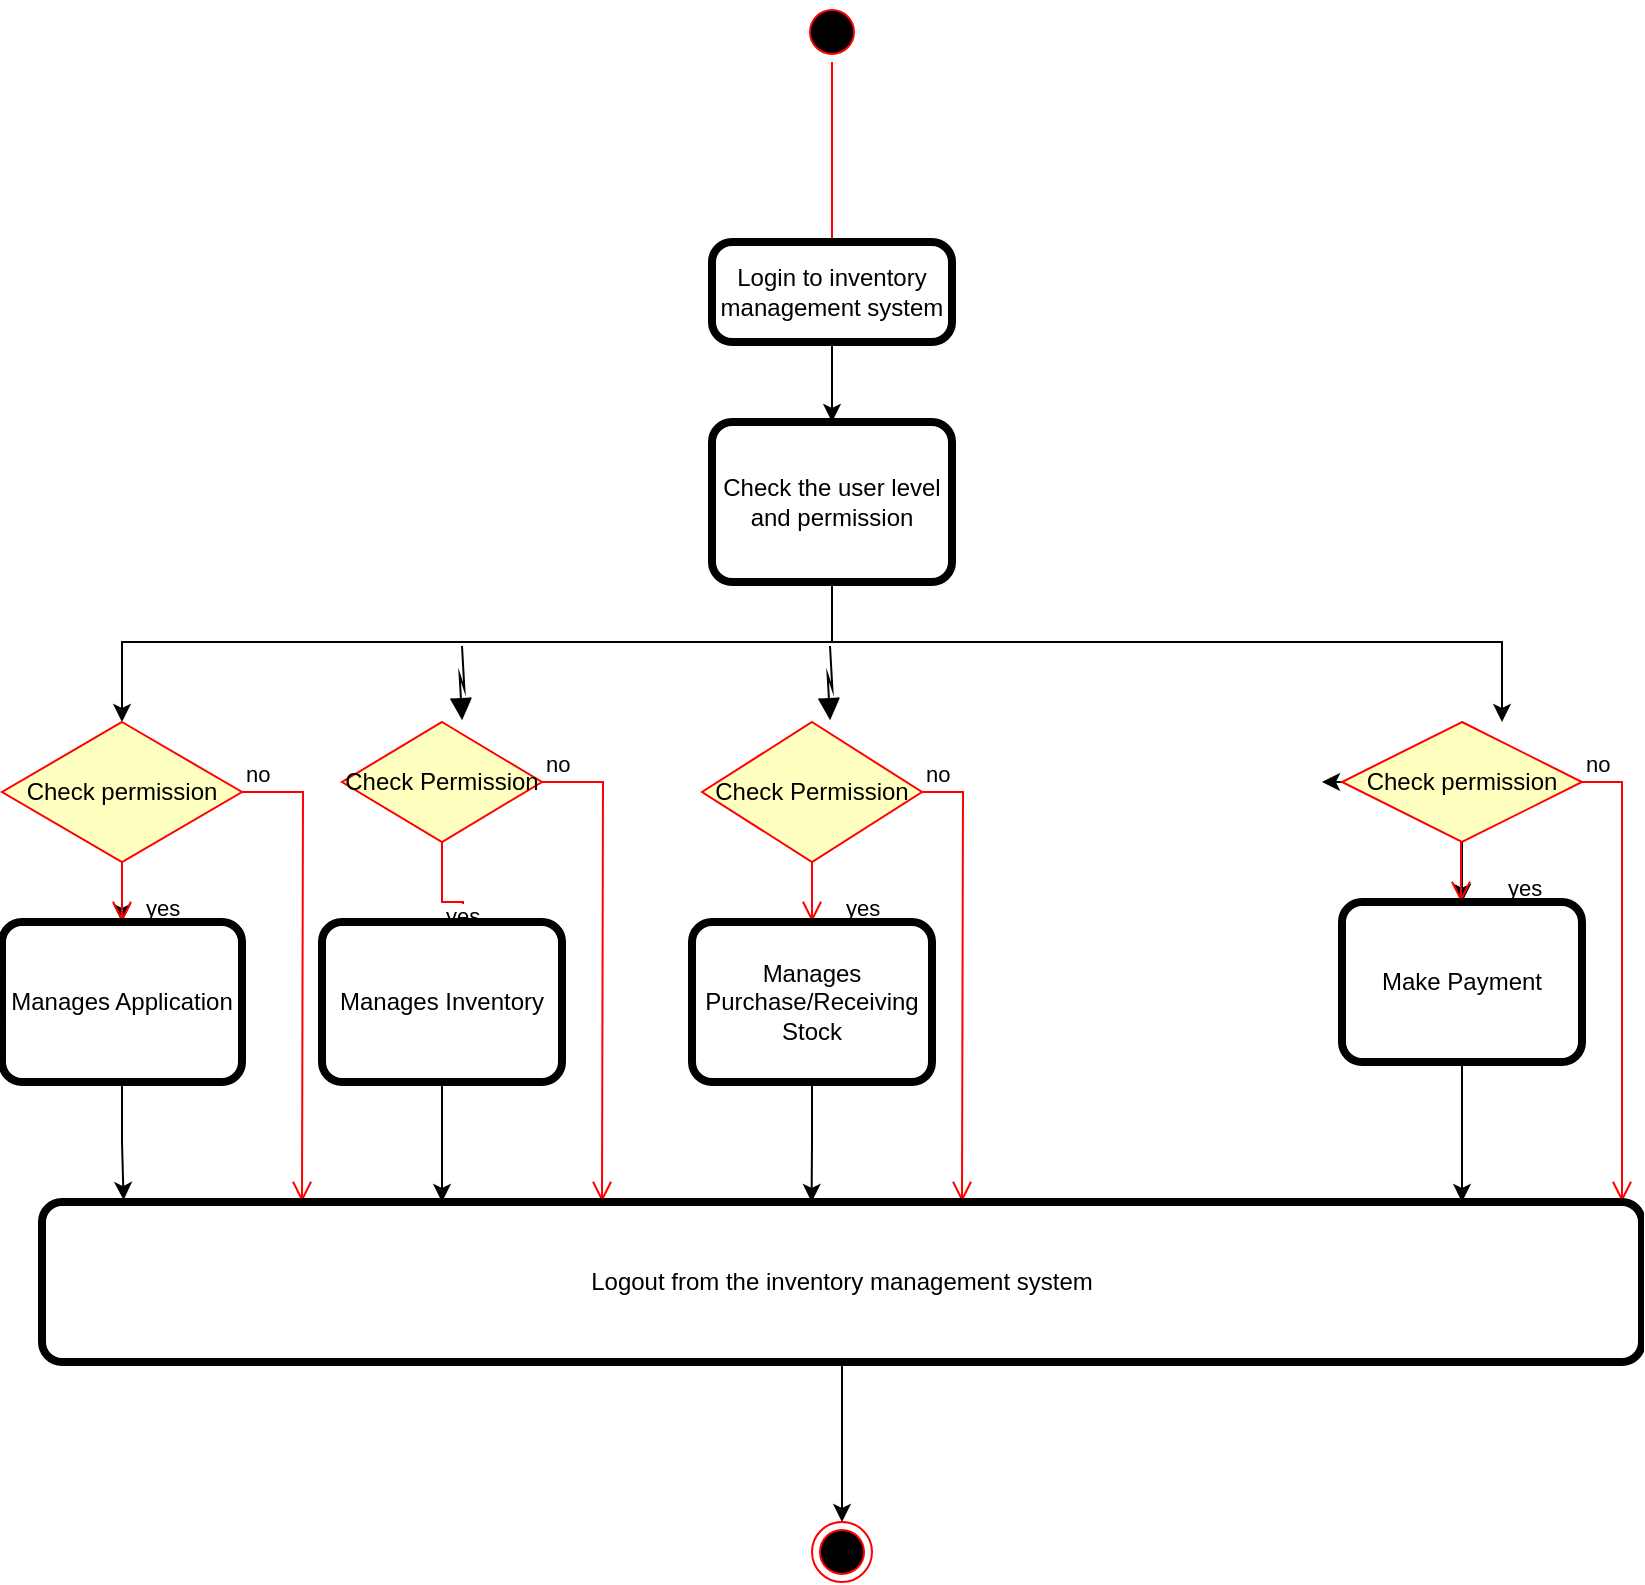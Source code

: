 <mxfile version="15.7.0" type="github">
  <diagram id="2OIqUkfFRX_1FqC52WyB" name="Page-1">
    <mxGraphModel dx="868" dy="450" grid="1" gridSize="10" guides="1" tooltips="1" connect="1" arrows="1" fold="1" page="1" pageScale="1" pageWidth="850" pageHeight="1100" math="0" shadow="0">
      <root>
        <mxCell id="0" />
        <mxCell id="1" parent="0" />
        <mxCell id="TUIIn2pRdFyR9W08cRNO-1" value="" style="ellipse;html=1;shape=startState;fillColor=#000000;strokeColor=#ff0000;" vertex="1" parent="1">
          <mxGeometry x="410" y="40" width="30" height="30" as="geometry" />
        </mxCell>
        <mxCell id="TUIIn2pRdFyR9W08cRNO-2" value="" style="edgeStyle=orthogonalEdgeStyle;html=1;verticalAlign=bottom;endArrow=open;endSize=8;strokeColor=#ff0000;rounded=0;" edge="1" source="TUIIn2pRdFyR9W08cRNO-1" parent="1">
          <mxGeometry relative="1" as="geometry">
            <mxPoint x="425" y="170" as="targetPoint" />
          </mxGeometry>
        </mxCell>
        <mxCell id="TUIIn2pRdFyR9W08cRNO-7" style="edgeStyle=orthogonalEdgeStyle;rounded=0;orthogonalLoop=1;jettySize=auto;html=1;entryX=0.5;entryY=0;entryDx=0;entryDy=0;entryPerimeter=0;" edge="1" parent="1" source="TUIIn2pRdFyR9W08cRNO-5" target="TUIIn2pRdFyR9W08cRNO-6">
          <mxGeometry relative="1" as="geometry" />
        </mxCell>
        <mxCell id="TUIIn2pRdFyR9W08cRNO-5" value="Login to inventory management system" style="points=[[0.25,0,0],[0.5,0,0],[0.75,0,0],[1,0.25,0],[1,0.5,0],[1,0.75,0],[0.75,1,0],[0.5,1,0],[0.25,1,0],[0,0.75,0],[0,0.5,0],[0,0.25,0]];shape=mxgraph.bpmn.task;whiteSpace=wrap;rectStyle=rounded;size=10;bpmnShapeType=call;" vertex="1" parent="1">
          <mxGeometry x="365" y="160" width="120" height="50" as="geometry" />
        </mxCell>
        <mxCell id="TUIIn2pRdFyR9W08cRNO-8" style="edgeStyle=orthogonalEdgeStyle;rounded=0;orthogonalLoop=1;jettySize=auto;html=1;" edge="1" parent="1" source="TUIIn2pRdFyR9W08cRNO-6">
          <mxGeometry relative="1" as="geometry">
            <mxPoint x="70" y="400" as="targetPoint" />
            <Array as="points">
              <mxPoint x="425" y="360" />
              <mxPoint x="70" y="360" />
            </Array>
          </mxGeometry>
        </mxCell>
        <mxCell id="TUIIn2pRdFyR9W08cRNO-9" style="edgeStyle=orthogonalEdgeStyle;rounded=0;orthogonalLoop=1;jettySize=auto;html=1;" edge="1" parent="1" source="TUIIn2pRdFyR9W08cRNO-6">
          <mxGeometry relative="1" as="geometry">
            <mxPoint x="760" y="400" as="targetPoint" />
            <Array as="points">
              <mxPoint x="425" y="360" />
              <mxPoint x="760" y="360" />
            </Array>
          </mxGeometry>
        </mxCell>
        <mxCell id="TUIIn2pRdFyR9W08cRNO-6" value="Check the user level and permission" style="points=[[0.25,0,0],[0.5,0,0],[0.75,0,0],[1,0.25,0],[1,0.5,0],[1,0.75,0],[0.75,1,0],[0.5,1,0],[0.25,1,0],[0,0.75,0],[0,0.5,0],[0,0.25,0]];shape=mxgraph.bpmn.task;whiteSpace=wrap;rectStyle=rounded;size=10;bpmnShapeType=call;" vertex="1" parent="1">
          <mxGeometry x="365" y="250" width="120" height="80" as="geometry" />
        </mxCell>
        <mxCell id="TUIIn2pRdFyR9W08cRNO-39" value="" style="edgeStyle=orthogonalEdgeStyle;rounded=0;orthogonalLoop=1;jettySize=auto;html=1;" edge="1" parent="1" source="TUIIn2pRdFyR9W08cRNO-10" target="TUIIn2pRdFyR9W08cRNO-23">
          <mxGeometry relative="1" as="geometry" />
        </mxCell>
        <mxCell id="TUIIn2pRdFyR9W08cRNO-10" value="Check permission" style="rhombus;whiteSpace=wrap;html=1;fillColor=#ffffc0;strokeColor=#ff0000;" vertex="1" parent="1">
          <mxGeometry x="10" y="400" width="120" height="70" as="geometry" />
        </mxCell>
        <mxCell id="TUIIn2pRdFyR9W08cRNO-11" value="no" style="edgeStyle=orthogonalEdgeStyle;html=1;align=left;verticalAlign=bottom;endArrow=open;endSize=8;strokeColor=#ff0000;rounded=0;" edge="1" source="TUIIn2pRdFyR9W08cRNO-10" parent="1">
          <mxGeometry x="-1" relative="1" as="geometry">
            <mxPoint x="160" y="640" as="targetPoint" />
          </mxGeometry>
        </mxCell>
        <mxCell id="TUIIn2pRdFyR9W08cRNO-12" value="yes" style="edgeStyle=orthogonalEdgeStyle;html=1;align=left;verticalAlign=top;endArrow=open;endSize=8;strokeColor=#ff0000;rounded=0;" edge="1" source="TUIIn2pRdFyR9W08cRNO-10" parent="1">
          <mxGeometry x="-0.333" y="10" relative="1" as="geometry">
            <mxPoint x="70" y="500" as="targetPoint" />
            <mxPoint as="offset" />
          </mxGeometry>
        </mxCell>
        <mxCell id="TUIIn2pRdFyR9W08cRNO-20" style="edgeStyle=orthogonalEdgeStyle;rounded=0;orthogonalLoop=1;jettySize=auto;html=1;exitX=0;exitY=0.5;exitDx=0;exitDy=0;" edge="1" parent="1" source="TUIIn2pRdFyR9W08cRNO-14">
          <mxGeometry relative="1" as="geometry">
            <mxPoint x="670" y="430" as="targetPoint" />
          </mxGeometry>
        </mxCell>
        <mxCell id="TUIIn2pRdFyR9W08cRNO-40" value="" style="edgeStyle=orthogonalEdgeStyle;rounded=0;orthogonalLoop=1;jettySize=auto;html=1;" edge="1" parent="1" source="TUIIn2pRdFyR9W08cRNO-14" target="TUIIn2pRdFyR9W08cRNO-22">
          <mxGeometry relative="1" as="geometry" />
        </mxCell>
        <mxCell id="TUIIn2pRdFyR9W08cRNO-41" value="" style="edgeStyle=orthogonalEdgeStyle;rounded=0;orthogonalLoop=1;jettySize=auto;html=1;" edge="1" parent="1" source="TUIIn2pRdFyR9W08cRNO-14" target="TUIIn2pRdFyR9W08cRNO-22">
          <mxGeometry relative="1" as="geometry" />
        </mxCell>
        <mxCell id="TUIIn2pRdFyR9W08cRNO-14" value="Check permission" style="rhombus;whiteSpace=wrap;html=1;fillColor=#ffffc0;strokeColor=#ff0000;" vertex="1" parent="1">
          <mxGeometry x="680" y="400" width="120" height="60" as="geometry" />
        </mxCell>
        <mxCell id="TUIIn2pRdFyR9W08cRNO-15" value="no" style="edgeStyle=orthogonalEdgeStyle;html=1;align=left;verticalAlign=bottom;endArrow=open;endSize=8;strokeColor=#ff0000;rounded=0;" edge="1" source="TUIIn2pRdFyR9W08cRNO-14" parent="1">
          <mxGeometry x="-1" relative="1" as="geometry">
            <mxPoint x="820" y="640" as="targetPoint" />
            <Array as="points">
              <mxPoint x="820" y="430" />
            </Array>
          </mxGeometry>
        </mxCell>
        <mxCell id="TUIIn2pRdFyR9W08cRNO-16" value="yes" style="edgeStyle=orthogonalEdgeStyle;html=1;align=left;verticalAlign=top;endArrow=open;endSize=8;strokeColor=#ff0000;rounded=0;" edge="1" parent="1">
          <mxGeometry x="-0.333" y="21" relative="1" as="geometry">
            <mxPoint x="739.5" y="490" as="targetPoint" />
            <mxPoint x="739.5" y="460" as="sourcePoint" />
            <mxPoint as="offset" />
          </mxGeometry>
        </mxCell>
        <mxCell id="TUIIn2pRdFyR9W08cRNO-66" value="" style="edgeStyle=orthogonalEdgeStyle;rounded=0;orthogonalLoop=1;jettySize=auto;html=1;" edge="1" parent="1" source="TUIIn2pRdFyR9W08cRNO-22" target="TUIIn2pRdFyR9W08cRNO-47">
          <mxGeometry relative="1" as="geometry">
            <Array as="points">
              <mxPoint x="740" y="620" />
              <mxPoint x="740" y="620" />
            </Array>
          </mxGeometry>
        </mxCell>
        <mxCell id="TUIIn2pRdFyR9W08cRNO-22" value="Make Payment" style="points=[[0.25,0,0],[0.5,0,0],[0.75,0,0],[1,0.25,0],[1,0.5,0],[1,0.75,0],[0.75,1,0],[0.5,1,0],[0.25,1,0],[0,0.75,0],[0,0.5,0],[0,0.25,0]];shape=mxgraph.bpmn.task;whiteSpace=wrap;rectStyle=rounded;size=10;bpmnShapeType=call;" vertex="1" parent="1">
          <mxGeometry x="680" y="490" width="120" height="80" as="geometry" />
        </mxCell>
        <mxCell id="TUIIn2pRdFyR9W08cRNO-62" style="edgeStyle=orthogonalEdgeStyle;rounded=0;orthogonalLoop=1;jettySize=auto;html=1;entryX=0.051;entryY=-0.012;entryDx=0;entryDy=0;entryPerimeter=0;" edge="1" parent="1" source="TUIIn2pRdFyR9W08cRNO-23" target="TUIIn2pRdFyR9W08cRNO-47">
          <mxGeometry relative="1" as="geometry" />
        </mxCell>
        <mxCell id="TUIIn2pRdFyR9W08cRNO-23" value="Manages Application" style="points=[[0.25,0,0],[0.5,0,0],[0.75,0,0],[1,0.25,0],[1,0.5,0],[1,0.75,0],[0.75,1,0],[0.5,1,0],[0.25,1,0],[0,0.75,0],[0,0.5,0],[0,0.25,0]];shape=mxgraph.bpmn.task;whiteSpace=wrap;rectStyle=rounded;size=10;bpmnShapeType=call;" vertex="1" parent="1">
          <mxGeometry x="10" y="500" width="120" height="80" as="geometry" />
        </mxCell>
        <mxCell id="TUIIn2pRdFyR9W08cRNO-24" value="Check Permission" style="rhombus;whiteSpace=wrap;html=1;fillColor=#ffffc0;strokeColor=#ff0000;" vertex="1" parent="1">
          <mxGeometry x="180" y="400" width="100" height="60" as="geometry" />
        </mxCell>
        <mxCell id="TUIIn2pRdFyR9W08cRNO-25" value="no" style="edgeStyle=orthogonalEdgeStyle;html=1;align=left;verticalAlign=bottom;endArrow=open;endSize=8;strokeColor=#ff0000;rounded=0;" edge="1" source="TUIIn2pRdFyR9W08cRNO-24" parent="1">
          <mxGeometry x="-1" relative="1" as="geometry">
            <mxPoint x="310" y="640" as="targetPoint" />
          </mxGeometry>
        </mxCell>
        <mxCell id="TUIIn2pRdFyR9W08cRNO-26" value="yes" style="edgeStyle=orthogonalEdgeStyle;html=1;align=left;verticalAlign=top;endArrow=open;endSize=8;strokeColor=#ff0000;rounded=0;" edge="1" source="TUIIn2pRdFyR9W08cRNO-24" parent="1">
          <mxGeometry x="-0.333" relative="1" as="geometry">
            <mxPoint x="240" y="520" as="targetPoint" />
            <mxPoint as="offset" />
          </mxGeometry>
        </mxCell>
        <mxCell id="TUIIn2pRdFyR9W08cRNO-28" value="" style="shape=mxgraph.lean_mapping.electronic_info_flow_edge;html=1;rounded=0;" edge="1" parent="1">
          <mxGeometry width="160" relative="1" as="geometry">
            <mxPoint x="424" y="360" as="sourcePoint" />
            <mxPoint x="424" y="400" as="targetPoint" />
          </mxGeometry>
        </mxCell>
        <mxCell id="TUIIn2pRdFyR9W08cRNO-29" value="" style="shape=mxgraph.lean_mapping.electronic_info_flow_edge;html=1;rounded=0;" edge="1" parent="1">
          <mxGeometry width="160" relative="1" as="geometry">
            <mxPoint x="240" y="360" as="sourcePoint" />
            <mxPoint x="240" y="400" as="targetPoint" />
          </mxGeometry>
        </mxCell>
        <mxCell id="TUIIn2pRdFyR9W08cRNO-63" style="edgeStyle=orthogonalEdgeStyle;rounded=0;orthogonalLoop=1;jettySize=auto;html=1;entryX=0.25;entryY=0;entryDx=0;entryDy=0;entryPerimeter=0;" edge="1" parent="1" source="TUIIn2pRdFyR9W08cRNO-35" target="TUIIn2pRdFyR9W08cRNO-47">
          <mxGeometry relative="1" as="geometry" />
        </mxCell>
        <mxCell id="TUIIn2pRdFyR9W08cRNO-35" value="Manages Inventory" style="points=[[0.25,0,0],[0.5,0,0],[0.75,0,0],[1,0.25,0],[1,0.5,0],[1,0.75,0],[0.75,1,0],[0.5,1,0],[0.25,1,0],[0,0.75,0],[0,0.5,0],[0,0.25,0]];shape=mxgraph.bpmn.task;whiteSpace=wrap;rectStyle=rounded;size=10;bpmnShapeType=call;" vertex="1" parent="1">
          <mxGeometry x="170" y="500" width="120" height="80" as="geometry" />
        </mxCell>
        <mxCell id="TUIIn2pRdFyR9W08cRNO-43" value="Check Permission" style="rhombus;whiteSpace=wrap;html=1;fillColor=#ffffc0;strokeColor=#ff0000;" vertex="1" parent="1">
          <mxGeometry x="360" y="400" width="110" height="70" as="geometry" />
        </mxCell>
        <mxCell id="TUIIn2pRdFyR9W08cRNO-44" value="no" style="edgeStyle=orthogonalEdgeStyle;html=1;align=left;verticalAlign=bottom;endArrow=open;endSize=8;strokeColor=#ff0000;rounded=0;" edge="1" source="TUIIn2pRdFyR9W08cRNO-43" parent="1">
          <mxGeometry x="-1" relative="1" as="geometry">
            <mxPoint x="490" y="640" as="targetPoint" />
          </mxGeometry>
        </mxCell>
        <mxCell id="TUIIn2pRdFyR9W08cRNO-45" value="yes" style="edgeStyle=orthogonalEdgeStyle;html=1;align=left;verticalAlign=top;endArrow=open;endSize=8;strokeColor=#ff0000;rounded=0;" edge="1" source="TUIIn2pRdFyR9W08cRNO-43" parent="1">
          <mxGeometry x="-0.333" y="15" relative="1" as="geometry">
            <mxPoint x="415" y="500" as="targetPoint" />
            <mxPoint as="offset" />
          </mxGeometry>
        </mxCell>
        <mxCell id="TUIIn2pRdFyR9W08cRNO-65" style="edgeStyle=orthogonalEdgeStyle;rounded=0;orthogonalLoop=1;jettySize=auto;html=1;entryX=0.481;entryY=0;entryDx=0;entryDy=0;entryPerimeter=0;" edge="1" parent="1" source="TUIIn2pRdFyR9W08cRNO-46" target="TUIIn2pRdFyR9W08cRNO-47">
          <mxGeometry relative="1" as="geometry">
            <mxPoint x="415" y="630" as="targetPoint" />
          </mxGeometry>
        </mxCell>
        <mxCell id="TUIIn2pRdFyR9W08cRNO-46" value="Manages Purchase/Receiving Stock" style="points=[[0.25,0,0],[0.5,0,0],[0.75,0,0],[1,0.25,0],[1,0.5,0],[1,0.75,0],[0.75,1,0],[0.5,1,0],[0.25,1,0],[0,0.75,0],[0,0.5,0],[0,0.25,0]];shape=mxgraph.bpmn.task;whiteSpace=wrap;rectStyle=rounded;size=10;bpmnShapeType=call;" vertex="1" parent="1">
          <mxGeometry x="355" y="500" width="120" height="80" as="geometry" />
        </mxCell>
        <mxCell id="TUIIn2pRdFyR9W08cRNO-69" style="edgeStyle=orthogonalEdgeStyle;rounded=0;orthogonalLoop=1;jettySize=auto;html=1;" edge="1" parent="1" source="TUIIn2pRdFyR9W08cRNO-47" target="TUIIn2pRdFyR9W08cRNO-67">
          <mxGeometry relative="1" as="geometry" />
        </mxCell>
        <mxCell id="TUIIn2pRdFyR9W08cRNO-47" value="Logout from the inventory management system" style="points=[[0.25,0,0],[0.5,0,0],[0.75,0,0],[1,0.25,0],[1,0.5,0],[1,0.75,0],[0.75,1,0],[0.5,1,0],[0.25,1,0],[0,0.75,0],[0,0.5,0],[0,0.25,0]];shape=mxgraph.bpmn.task;whiteSpace=wrap;rectStyle=rounded;size=10;bpmnShapeType=call;" vertex="1" parent="1">
          <mxGeometry x="30" y="640" width="800" height="80" as="geometry" />
        </mxCell>
        <mxCell id="TUIIn2pRdFyR9W08cRNO-67" value="" style="ellipse;html=1;shape=endState;fillColor=#000000;strokeColor=#ff0000;" vertex="1" parent="1">
          <mxGeometry x="415" y="800" width="30" height="30" as="geometry" />
        </mxCell>
      </root>
    </mxGraphModel>
  </diagram>
</mxfile>
